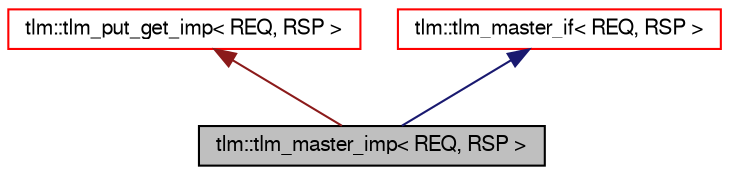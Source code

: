 digraph G
{
  edge [fontname="FreeSans",fontsize="10",labelfontname="FreeSans",labelfontsize="10"];
  node [fontname="FreeSans",fontsize="10",shape=record];
  Node1 [label="tlm::tlm_master_imp\< REQ, RSP \>",height=0.2,width=0.4,color="black", fillcolor="grey75", style="filled" fontcolor="black"];
  Node2 -> Node1 [dir=back,color="firebrick4",fontsize="10",style="solid",fontname="FreeSans"];
  Node2 [label="tlm::tlm_put_get_imp\< REQ, RSP \>",height=0.2,width=0.4,color="red", fillcolor="white", style="filled",URL="$a00108.html"];
  Node3 -> Node1 [dir=back,color="midnightblue",fontsize="10",style="solid",fontname="FreeSans"];
  Node3 [label="tlm::tlm_master_if\< REQ, RSP \>",height=0.2,width=0.4,color="red", fillcolor="white", style="filled",URL="$a00094.html"];
}
